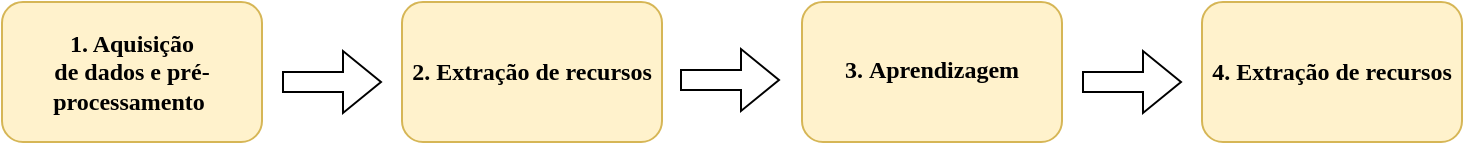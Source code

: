 <mxfile version="20.0.1" type="device"><diagram id="wg5xDdnWNjbwzkvN1UTK" name="Page-1"><mxGraphModel dx="1422" dy="772" grid="1" gridSize="10" guides="1" tooltips="1" connect="1" arrows="1" fold="1" page="1" pageScale="1" pageWidth="827" pageHeight="1169" math="0" shadow="0"><root><mxCell id="0"/><mxCell id="1" parent="0"/><mxCell id="32szlCBIBZrSygToHk1e-1" value="&lt;span&gt;&lt;font face=&quot;Times New Roman&quot;&gt;&lt;b&gt;1. Aquisição&lt;br&gt;de dados e pré-processamento&amp;nbsp;&lt;/b&gt;&lt;/font&gt;&lt;/span&gt;" style="rounded=1;whiteSpace=wrap;html=1;fillColor=#fff2cc;strokeColor=#d6b656;" vertex="1" parent="1"><mxGeometry x="70" y="110" width="130" height="70" as="geometry"/></mxCell><mxCell id="32szlCBIBZrSygToHk1e-5" value="&lt;div style=&quot;text-align: justify;&quot;&gt;&lt;b style=&quot;background-color: initial;&quot;&gt;&lt;font face=&quot;Times New Roman&quot;&gt;2.&amp;nbsp;&lt;span style=&quot;background-color: initial;&quot;&gt;Extração de recursos&lt;/span&gt;&lt;/font&gt;&lt;/b&gt;&lt;/div&gt;" style="rounded=1;whiteSpace=wrap;html=1;fillColor=#fff2cc;strokeColor=#d6b656;" vertex="1" parent="1"><mxGeometry x="270" y="110" width="130" height="70" as="geometry"/></mxCell><mxCell id="32szlCBIBZrSygToHk1e-8" value="" style="shape=flexArrow;endArrow=classic;html=1;rounded=0;fontFamily=Times New Roman;" edge="1" parent="1"><mxGeometry width="50" height="50" relative="1" as="geometry"><mxPoint x="210" y="150" as="sourcePoint"/><mxPoint x="260" y="150" as="targetPoint"/></mxGeometry></mxCell><mxCell id="32szlCBIBZrSygToHk1e-9" value="&lt;span&gt;&lt;font face=&quot;Times New Roman&quot;&gt;&lt;b&gt;&lt;br&gt;&lt;/b&gt;&lt;/font&gt;&lt;/span&gt;&lt;b&gt;&lt;font face=&quot;Times New Roman&quot;&gt;3.&amp;nbsp;&lt;span style=&quot;background-color: initial;&quot;&gt;Aprendizagem&lt;/span&gt;&lt;/font&gt;&lt;/b&gt;&lt;span&gt;&lt;font face=&quot;Times New Roman&quot;&gt;&lt;br&gt;&lt;/font&gt;&lt;/span&gt;&lt;h5&gt;&lt;/h5&gt;" style="rounded=1;whiteSpace=wrap;html=1;fillColor=#fff2cc;strokeColor=#d6b656;" vertex="1" parent="1"><mxGeometry x="470" y="110" width="130" height="70" as="geometry"/></mxCell><mxCell id="32szlCBIBZrSygToHk1e-10" value="&lt;b style=&quot;&quot;&gt;&lt;font face=&quot;Times New Roman&quot;&gt;4.&amp;nbsp;&lt;span style=&quot;background-color: initial;&quot;&gt;Extração de recursos&lt;/span&gt;&lt;/font&gt;&lt;/b&gt;" style="rounded=1;whiteSpace=wrap;html=1;fillColor=#fff2cc;strokeColor=#d6b656;" vertex="1" parent="1"><mxGeometry x="670" y="110" width="130" height="70" as="geometry"/></mxCell><mxCell id="32szlCBIBZrSygToHk1e-11" value="" style="shape=flexArrow;endArrow=classic;html=1;rounded=0;fontFamily=Times New Roman;" edge="1" parent="1"><mxGeometry width="50" height="50" relative="1" as="geometry"><mxPoint x="610" y="150" as="sourcePoint"/><mxPoint x="660" y="150" as="targetPoint"/></mxGeometry></mxCell><mxCell id="32szlCBIBZrSygToHk1e-12" value="" style="shape=flexArrow;endArrow=classic;html=1;rounded=0;fontFamily=Times New Roman;" edge="1" parent="1"><mxGeometry width="50" height="50" relative="1" as="geometry"><mxPoint x="409" y="149" as="sourcePoint"/><mxPoint x="459" y="149" as="targetPoint"/></mxGeometry></mxCell></root></mxGraphModel></diagram></mxfile>